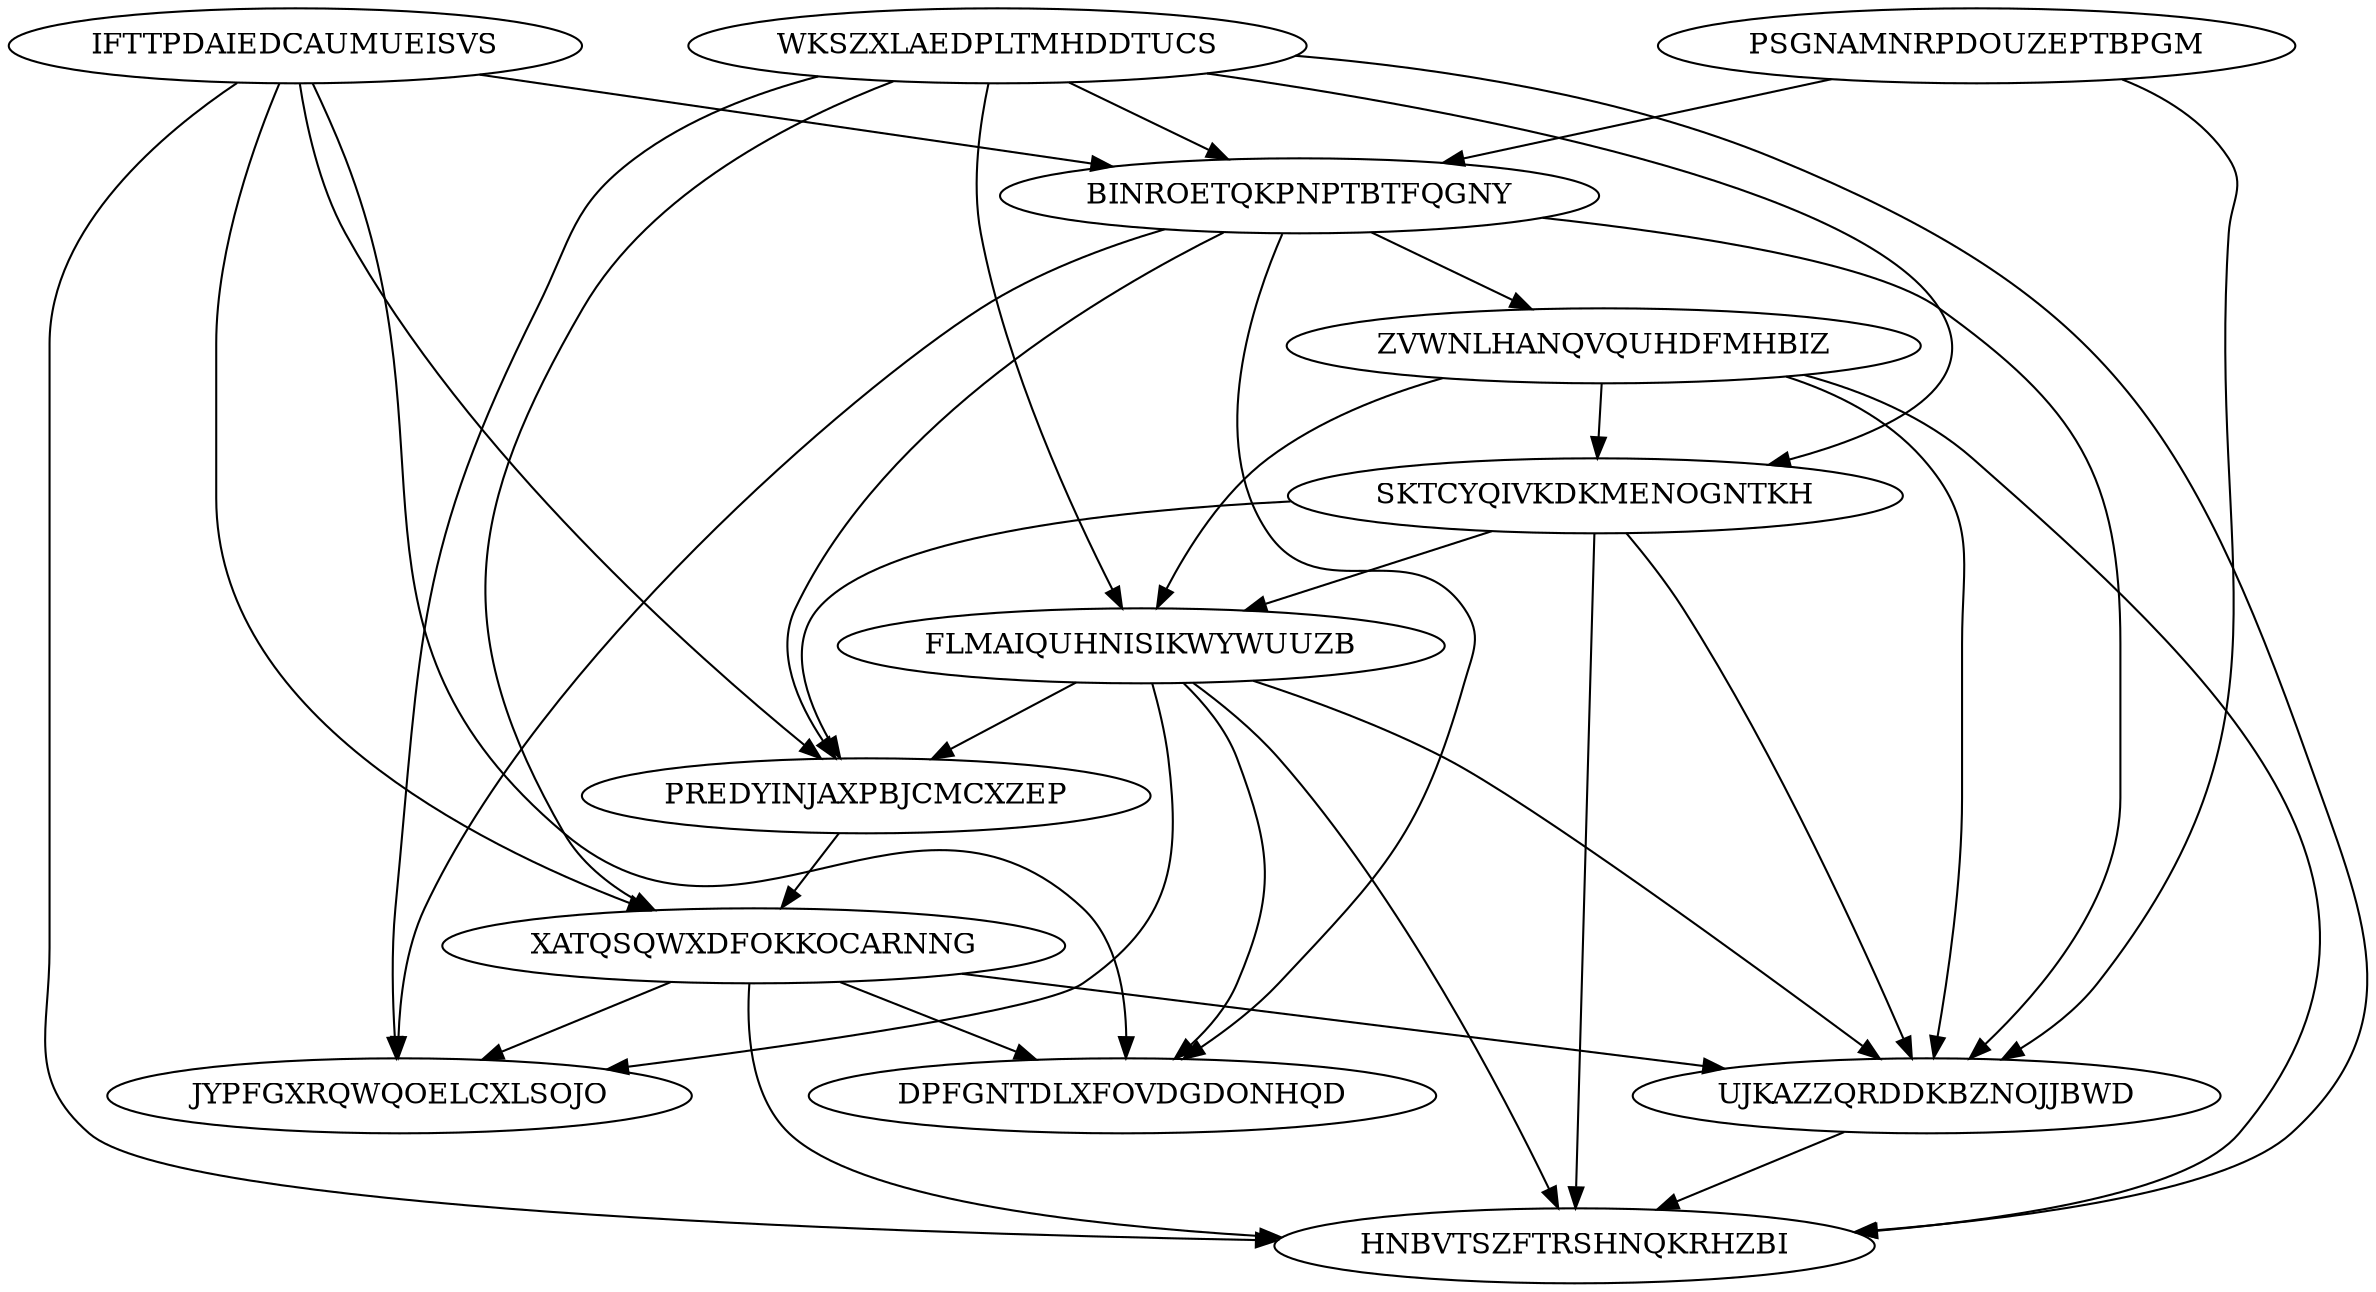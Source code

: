 digraph N13M37 {
	WKSZXLAEDPLTMHDDTUCS	[Weight=11];
	IFTTPDAIEDCAUMUEISVS	[Weight=14];
	PSGNAMNRPDOUZEPTBPGM	[Weight=14];
	BINROETQKPNPTBTFQGNY	[Weight=10];
	ZVWNLHANQVQUHDFMHBIZ	[Weight=15];
	SKTCYQIVKDKMENOGNTKH	[Weight=10];
	FLMAIQUHNISIKWYWUUZB	[Weight=12];
	PREDYINJAXPBJCMCXZEP	[Weight=18];
	XATQSQWXDFOKKOCARNNG	[Weight=20];
	JYPFGXRQWQOELCXLSOJO	[Weight=14];
	DPFGNTDLXFOVDGDONHQD	[Weight=16];
	UJKAZZQRDDKBZNOJJBWD	[Weight=16];
	HNBVTSZFTRSHNQKRHZBI	[Weight=11];
	FLMAIQUHNISIKWYWUUZB -> PREDYINJAXPBJCMCXZEP [Weight=10];
	WKSZXLAEDPLTMHDDTUCS -> SKTCYQIVKDKMENOGNTKH [Weight=20];
	BINROETQKPNPTBTFQGNY -> UJKAZZQRDDKBZNOJJBWD [Weight=13];
	UJKAZZQRDDKBZNOJJBWD -> HNBVTSZFTRSHNQKRHZBI [Weight=10];
	WKSZXLAEDPLTMHDDTUCS -> HNBVTSZFTRSHNQKRHZBI [Weight=16];
	WKSZXLAEDPLTMHDDTUCS -> FLMAIQUHNISIKWYWUUZB [Weight=18];
	IFTTPDAIEDCAUMUEISVS -> HNBVTSZFTRSHNQKRHZBI [Weight=16];
	BINROETQKPNPTBTFQGNY -> JYPFGXRQWQOELCXLSOJO [Weight=13];
	SKTCYQIVKDKMENOGNTKH -> PREDYINJAXPBJCMCXZEP [Weight=11];
	XATQSQWXDFOKKOCARNNG -> JYPFGXRQWQOELCXLSOJO [Weight=19];
	ZVWNLHANQVQUHDFMHBIZ -> HNBVTSZFTRSHNQKRHZBI [Weight=19];
	IFTTPDAIEDCAUMUEISVS -> PREDYINJAXPBJCMCXZEP [Weight=15];
	PREDYINJAXPBJCMCXZEP -> XATQSQWXDFOKKOCARNNG [Weight=12];
	FLMAIQUHNISIKWYWUUZB -> JYPFGXRQWQOELCXLSOJO [Weight=11];
	BINROETQKPNPTBTFQGNY -> DPFGNTDLXFOVDGDONHQD [Weight=10];
	FLMAIQUHNISIKWYWUUZB -> HNBVTSZFTRSHNQKRHZBI [Weight=20];
	FLMAIQUHNISIKWYWUUZB -> UJKAZZQRDDKBZNOJJBWD [Weight=12];
	IFTTPDAIEDCAUMUEISVS -> DPFGNTDLXFOVDGDONHQD [Weight=20];
	BINROETQKPNPTBTFQGNY -> PREDYINJAXPBJCMCXZEP [Weight=14];
	ZVWNLHANQVQUHDFMHBIZ -> SKTCYQIVKDKMENOGNTKH [Weight=17];
	WKSZXLAEDPLTMHDDTUCS -> XATQSQWXDFOKKOCARNNG [Weight=20];
	SKTCYQIVKDKMENOGNTKH -> UJKAZZQRDDKBZNOJJBWD [Weight=19];
	WKSZXLAEDPLTMHDDTUCS -> JYPFGXRQWQOELCXLSOJO [Weight=17];
	XATQSQWXDFOKKOCARNNG -> DPFGNTDLXFOVDGDONHQD [Weight=14];
	FLMAIQUHNISIKWYWUUZB -> DPFGNTDLXFOVDGDONHQD [Weight=13];
	IFTTPDAIEDCAUMUEISVS -> XATQSQWXDFOKKOCARNNG [Weight=15];
	ZVWNLHANQVQUHDFMHBIZ -> UJKAZZQRDDKBZNOJJBWD [Weight=16];
	XATQSQWXDFOKKOCARNNG -> HNBVTSZFTRSHNQKRHZBI [Weight=11];
	PSGNAMNRPDOUZEPTBPGM -> UJKAZZQRDDKBZNOJJBWD [Weight=19];
	SKTCYQIVKDKMENOGNTKH -> HNBVTSZFTRSHNQKRHZBI [Weight=18];
	IFTTPDAIEDCAUMUEISVS -> BINROETQKPNPTBTFQGNY [Weight=12];
	PSGNAMNRPDOUZEPTBPGM -> BINROETQKPNPTBTFQGNY [Weight=15];
	XATQSQWXDFOKKOCARNNG -> UJKAZZQRDDKBZNOJJBWD [Weight=12];
	ZVWNLHANQVQUHDFMHBIZ -> FLMAIQUHNISIKWYWUUZB [Weight=10];
	SKTCYQIVKDKMENOGNTKH -> FLMAIQUHNISIKWYWUUZB [Weight=14];
	WKSZXLAEDPLTMHDDTUCS -> BINROETQKPNPTBTFQGNY [Weight=16];
	BINROETQKPNPTBTFQGNY -> ZVWNLHANQVQUHDFMHBIZ [Weight=12];
}
